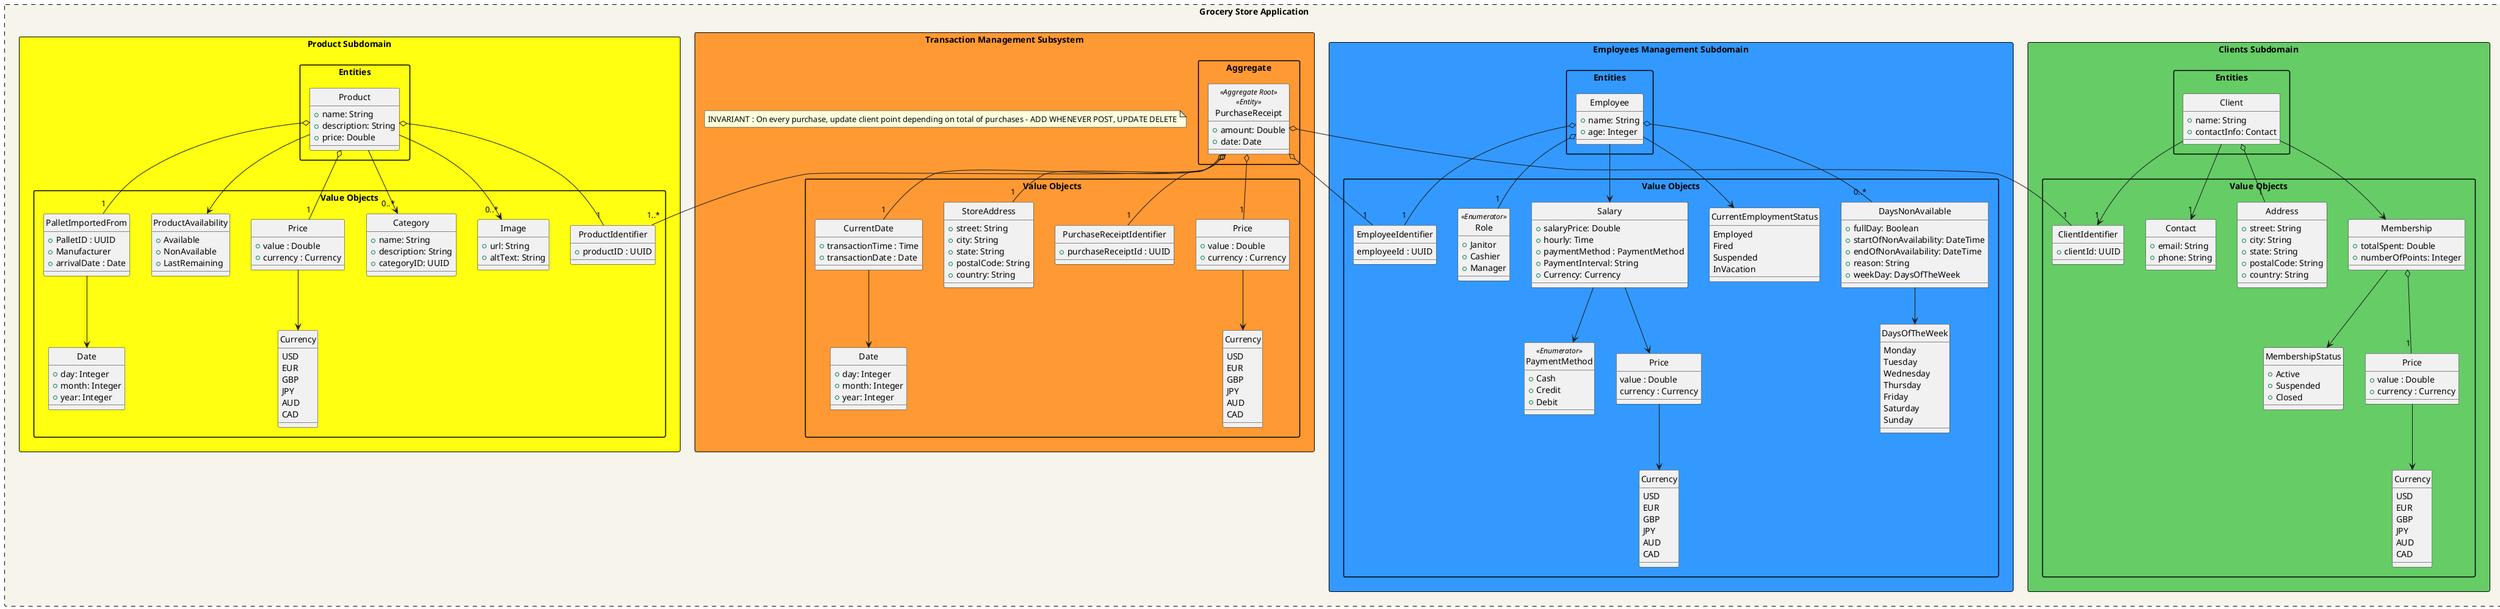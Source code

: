 @startuml
hide circle
top to bottom direction

!define ENTITY(entityName) class entityName << Entity >>
!define AGGREGATE(aggregateName) class aggregateName << Aggregate >>
!define AGGREGATE_ROOT(aggregateRootName) class aggregateRootName << Aggregate Root >>
!define AGGREGATE_ROOT_ENTITY(aggregateRootEntityName) class aggregateRootEntityName << Aggregate Root >> << Entity >>
!define VALUE_OBJECT(valueObjectName) class valueObjectName << Value Object >>
!pragma useVerticalIf on
skinparam packageStyle rectangle
skinparam rectangle {
    BackgroundColor #f7f4eb
    BorderColor Black
}
rectangle "Grocery Store Application" as BoundedContextWedding #line.dashed {
    package "Employees Management Subdomain" <<Rectangle>> #3399FF {

        package "Entities" {
            class Employee {
                + name: String
                + age: Integer
            }
        }
        package "Value Objects" {
            class DaysNonAvailable {
                + fullDay: Boolean
                + startOfNonAvailability: DateTime
                + endOfNonAvailability: DateTime
                + reason: String
                + weekDay: DaysOfTheWeek
            }
            enum DaysOfTheWeek {
                Monday
                Tuesday
                Wednesday
                Thursday
                Friday
                Saturday
                Sunday
            }
            enum CurrentEmploymentStatus {
                Employed
                Fired
                Suspended
                InVacation
            }
            class Price {
                value : Double
                currency : Currency
            }
            enum Currency {
                USD
                EUR
                GBP
                JPY
                AUD
                CAD
            }
            class Salary {
                + salaryPrice: Double
                + hourly: Time
                + paymentMethod : PaymentMethod
                + PaymentInterval: String
                + Currency: Currency
            }
            class PaymentMethod << Enumerator >>{
                + Cash
                + Credit
                + Debit
            }
            class Role << Enumerator >> {
                + Janitor
                + Cashier
                + Manager
            }
            class EmployeeIdentifier{
                employeeId : UUID
            }
            Employee o--"1" EmployeeIdentifier

            Price --> Currency
            Salary --> Price
            Salary --> PaymentMethod
        }
        Employee --> Salary
        Employee --> CurrentEmploymentStatus
        DaysNonAvailable --> DaysOfTheWeek
        Employee o--"0..*" DaysNonAvailable
    }
    package "Clients Subdomain" <<Rectangle>> #66CC66 {
        package "Entities" {
            class Client {
                + name: String
                + contactInfo: Contact
            }
        }
        package "Value Objects" {
            class Address {
                + street: String
                + city: String
                + state: String
                + postalCode: String
                + country: String
            }
            class Contact {
                + email: String
                + phone: String
            }

            class Membership {
                + totalSpent: Double
                + numberOfPoints: Integer
            }
            class ClientIdentifier {
                + clientId: UUID
            }
            class MembershipStatus{
                + Active
                + Suspended
                + Closed
            }
            class Price{
                + value : Double
                + currency : Currency
            }
            enum Currency {
                USD
                EUR
                GBP
                JPY
                AUD
                CAD
            }
            Price --> Currency
            Membership o--"1" Price
            Membership --> MembershipStatus
            Client --> Membership
            Client o--"1" Address
        }
        Client --> "1" Contact
        Client --> "1" ClientIdentifier
    }
    package "Transaction Management Subsystem" <<Rectangle>> #FF9933 {
        note "INVARIANT : On every purchase, update client point depending on total of purchases - ADD WHENEVER POST, UPDATE DELETE" as explanation

        package "Aggregate" {
            AGGREGATE_ROOT_ENTITY(PurchaseReceipt){
                + amount: Double
                + date: Date
            }
        }
        package "Value Objects" {
            class Date {
                + day: Integer
                + month: Integer
                + year: Integer
            }
            class StoreAddress {
                + street: String
                + city: String
                + state: String
                + postalCode: String
                + country: String
            }
            class CurrentDate {
                + transactionTime : Time
                + transactionDate : Date
            }
            class Price{
                + value : Double
                + currency : Currency
            }
            class PurchaseReceiptIdentifier{
                + purchaseReceiptId : UUID
            }
            enum Currency {
                USD
                EUR
                GBP
                JPY
                AUD
                CAD
            }
            Price --> Currency
            PurchaseReceipt o--"1" Price
            PurchaseReceipt o--"1" PurchaseReceiptIdentifier
        }
       PurchaseReceipt o--"1" StoreAddress
       CurrentDate --> Date
       PurchaseReceipt o--"1" CurrentDate
       PurchaseReceipt o--"1" ClientIdentifier
       PurchaseReceipt o--"1" EmployeeIdentifier
       Employee o--"1" Role
    }
    package "Product Subdomain" <<Rectangle>> #ffff11 {

        package "Entities" {
            class Product {
                + name: String
                + description: String
                + price: Double
            }
        }
        package "Value Objects" {
            class ProductIdentifier {
                + productID : UUID
            }
            class Image {
                + url: String
                + altText: String
            }
            class Category {
                + name: String
                + description: String
                + categoryID: UUID
            }
            class Price{
                + value : Double
                + currency : Currency
            }
            class ProductAvailability {
                + Available
                + NonAvailable
                + LastRemaining
            }
            class Date {
                + day: Integer
                + month: Integer
                + year: Integer
            }
            class PalletImportedFrom{
                + PalletID : UUID
                + Manufacturer
                + arrivalDate : Date
            }
            enum Currency {
                USD
                EUR
                GBP
                JPY
                AUD
                CAD
            }
            PalletImportedFrom --> Date
            Price --> Currency
            Product o--"1" Price
            Product o--"1" PalletImportedFrom
            Product o--"1" ProductIdentifier
            Product --> ProductAvailability
            PurchaseReceipt o--"1..*" ProductIdentifier
        }
        Product --> "0..*" Image
        Product --> "0..*" Category
    }
}

@enduml